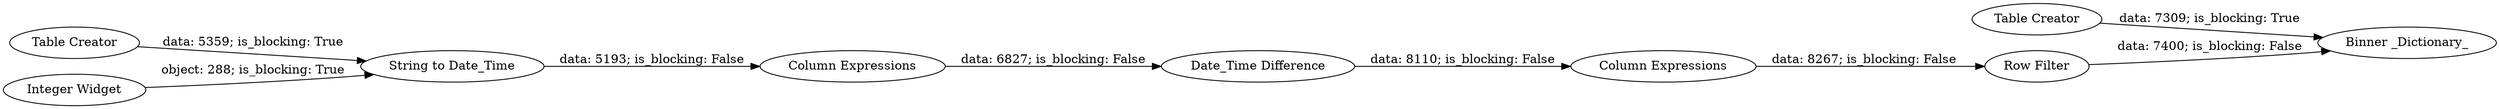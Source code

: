 digraph {
	"-1282552664424663384_5" [label="Column Expressions"]
	"-1282552664424663384_11" [label="Binner _Dictionary_"]
	"-1282552664424663384_1" [label="Table Creator"]
	"-1282552664424663384_4" [label="Date_Time Difference"]
	"-1282552664424663384_3" [label="Integer Widget"]
	"-1282552664424663384_2" [label="String to Date_Time"]
	"-1282552664424663384_7" [label="Table Creator"]
	"-1282552664424663384_6" [label="Column Expressions"]
	"-1282552664424663384_8" [label="Row Filter"]
	"-1282552664424663384_6" -> "-1282552664424663384_8" [label="data: 8267; is_blocking: False"]
	"-1282552664424663384_1" -> "-1282552664424663384_2" [label="data: 5359; is_blocking: True"]
	"-1282552664424663384_4" -> "-1282552664424663384_6" [label="data: 8110; is_blocking: False"]
	"-1282552664424663384_5" -> "-1282552664424663384_4" [label="data: 6827; is_blocking: False"]
	"-1282552664424663384_3" -> "-1282552664424663384_2" [label="object: 288; is_blocking: True"]
	"-1282552664424663384_7" -> "-1282552664424663384_11" [label="data: 7309; is_blocking: True"]
	"-1282552664424663384_8" -> "-1282552664424663384_11" [label="data: 7400; is_blocking: False"]
	"-1282552664424663384_2" -> "-1282552664424663384_5" [label="data: 5193; is_blocking: False"]
	rankdir=LR
}
